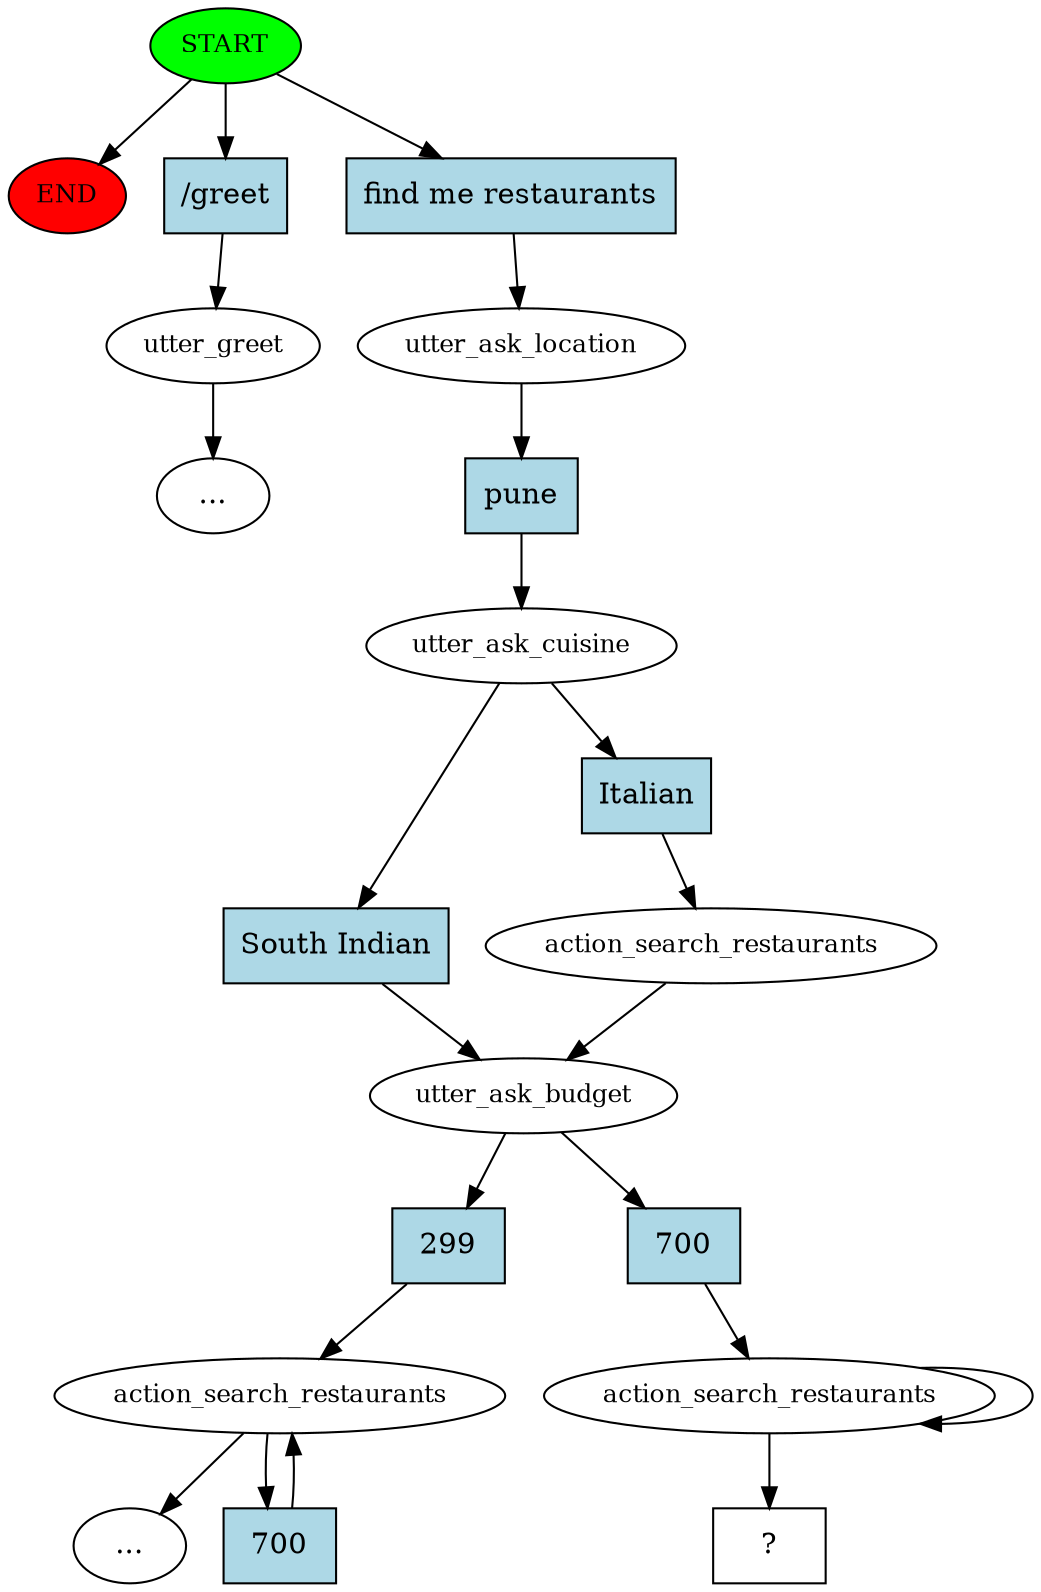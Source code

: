 digraph  {
0 [class="start active", fillcolor=green, fontsize=12, label=START, style=filled];
"-1" [class=end, fillcolor=red, fontsize=12, label=END, style=filled];
1 [class="", fontsize=12, label=utter_greet];
"-9" [class=ellipsis, label="..."];
8 [class=active, fontsize=12, label=utter_ask_location];
9 [class=active, fontsize=12, label=utter_ask_cuisine];
10 [class=active, fontsize=12, label=utter_ask_budget];
11 [class="", fontsize=12, label=action_search_restaurants];
"-10" [class=ellipsis, label="..."];
15 [class=active, fontsize=12, label=action_search_restaurants];
17 [class=active, fontsize=12, label=action_search_restaurants];
20 [class="intent dashed active", label="  ?  ", shape=rect];
21 [class=intent, fillcolor=lightblue, label="/greet", shape=rect, style=filled];
22 [class="intent active", fillcolor=lightblue, label="find me restaurants", shape=rect, style=filled];
23 [class="intent active", fillcolor=lightblue, label=pune, shape=rect, style=filled];
24 [class=intent, fillcolor=lightblue, label="South Indian", shape=rect, style=filled];
25 [class="intent active", fillcolor=lightblue, label=Italian, shape=rect, style=filled];
26 [class=intent, fillcolor=lightblue, label=299, shape=rect, style=filled];
27 [class="intent active", fillcolor=lightblue, label=700, shape=rect, style=filled];
28 [class=intent, fillcolor=lightblue, label=700, shape=rect, style=filled];
0 -> "-1"  [class="", key=NONE, label=""];
0 -> 21  [class="", key=0];
0 -> 22  [class=active, key=0];
1 -> "-9"  [class="", key=NONE, label=""];
8 -> 23  [class=active, key=0];
9 -> 24  [class="", key=0];
9 -> 25  [class=active, key=0];
10 -> 26  [class="", key=0];
10 -> 27  [class=active, key=0];
11 -> "-10"  [class="", key=NONE, label=""];
11 -> 28  [class="", key=0];
15 -> 10  [class=active, key=NONE, label=""];
17 -> 17  [class=active, key=NONE, label=""];
17 -> 20  [class=active, key=NONE, label=""];
21 -> 1  [class="", key=0];
22 -> 8  [class=active, key=0];
23 -> 9  [class=active, key=0];
24 -> 10  [class="", key=0];
25 -> 15  [class=active, key=0];
26 -> 11  [class="", key=0];
27 -> 17  [class=active, key=0];
28 -> 11  [class="", key=0];
}
